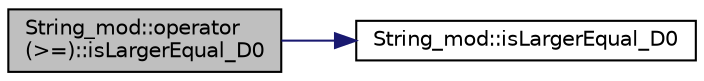digraph "String_mod::operator(&gt;=)::isLargerEqual_D0"
{
 // LATEX_PDF_SIZE
  edge [fontname="Helvetica",fontsize="10",labelfontname="Helvetica",labelfontsize="10"];
  node [fontname="Helvetica",fontsize="10",shape=record];
  rankdir="LR";
  Node1 [label="String_mod::operator\l(\>=)::isLargerEqual_D0",height=0.2,width=0.4,color="black", fillcolor="grey75", style="filled", fontcolor="black",tooltip=" "];
  Node1 -> Node2 [color="midnightblue",fontsize="10",style="solid",fontname="Helvetica"];
  Node2 [label="String_mod::isLargerEqual_D0",height=0.2,width=0.4,color="black", fillcolor="white", style="filled",URL="$namespaceString__mod.html#aa16f515298e2421aeb9ac0cac02a6654",tooltip=" "];
}

